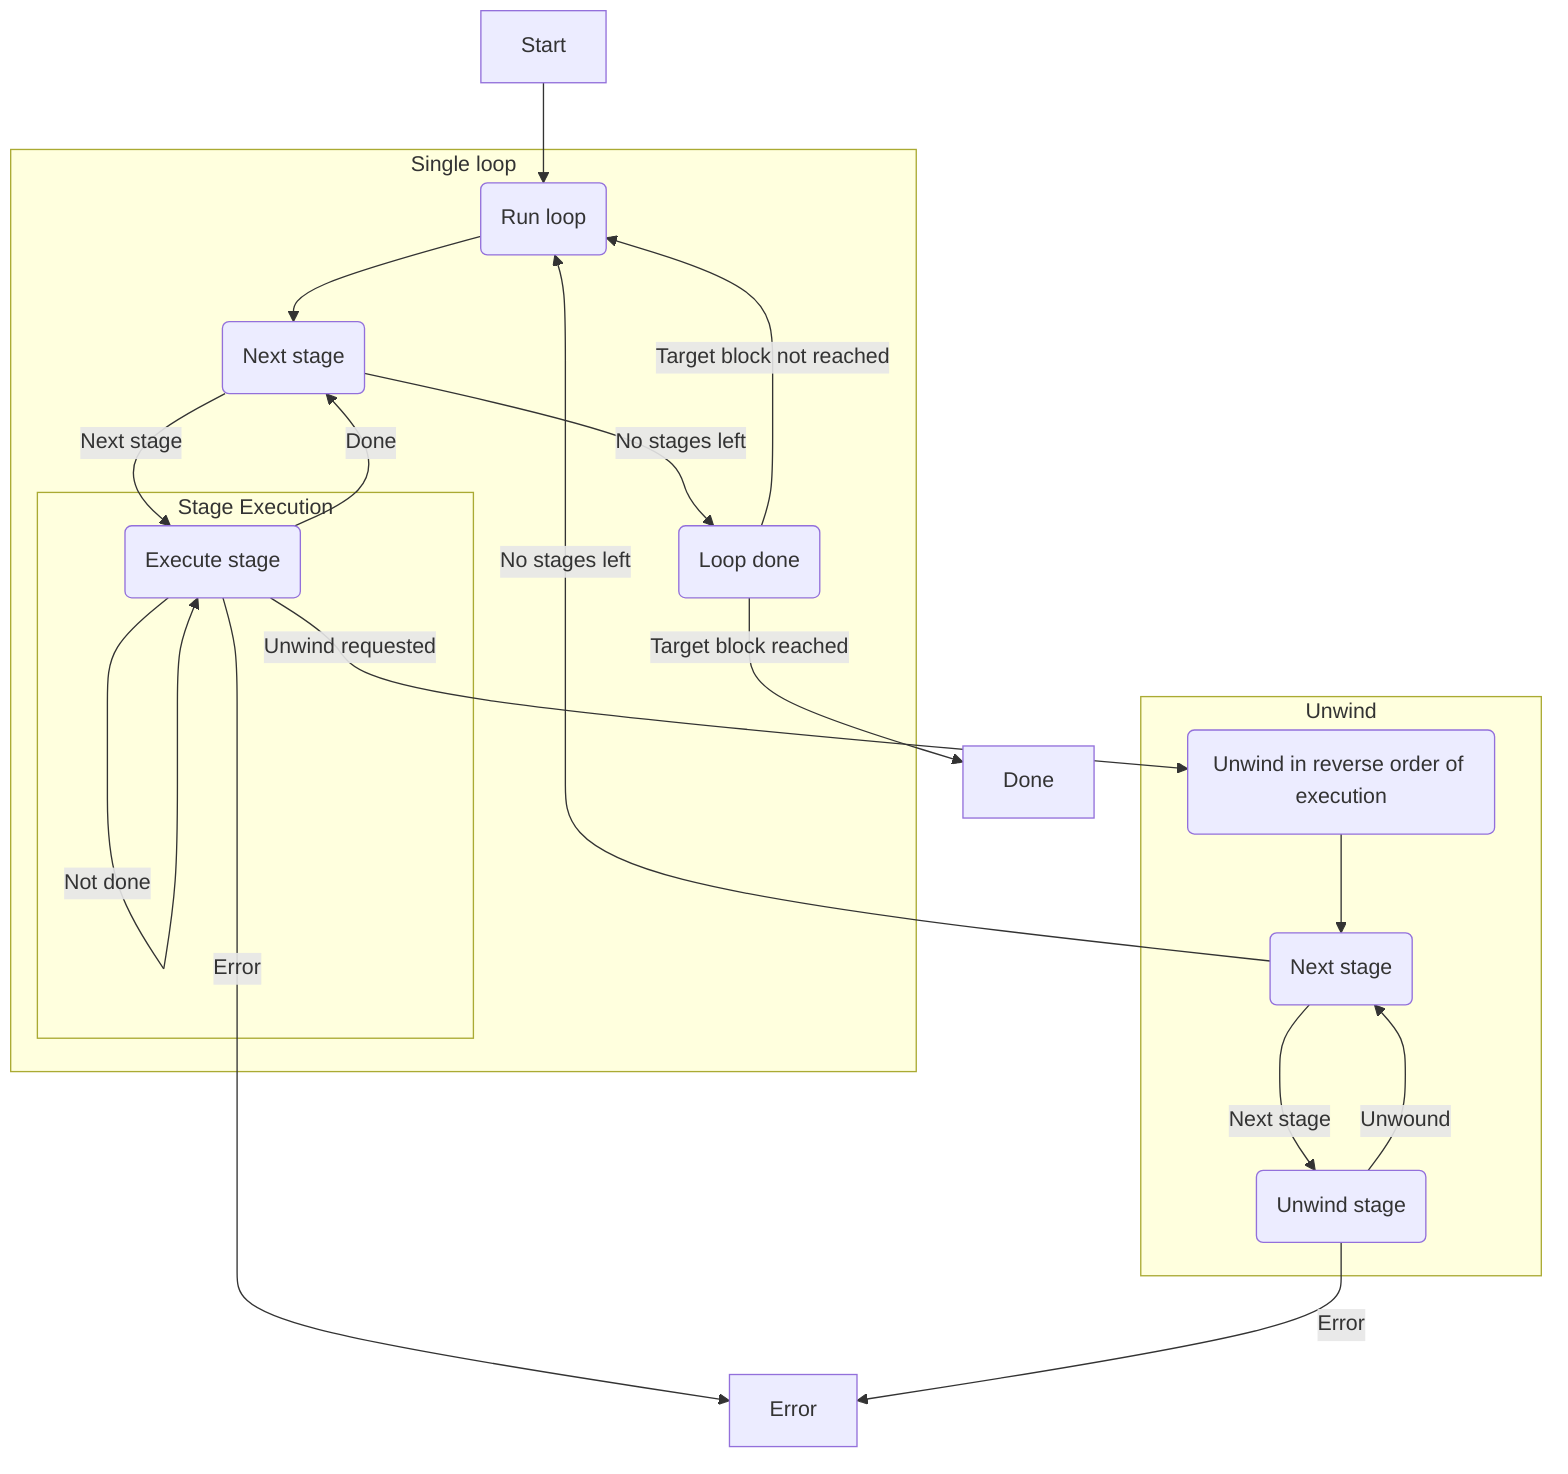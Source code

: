 graph TB
  Start[Start]
  Done[Done]
  Error[Error]
  subgraph Unwind
    StartUnwind(Unwind in reverse order of execution)
    UnwindStage(Unwind stage)
    NextStageToUnwind(Next stage)
  end
  subgraph Single loop
    RunLoop(Run loop)
    NextStage(Next stage)
    LoopDone(Loop done)
    subgraph Stage Execution
      Execute(Execute stage)
    end
  end
  Start --> RunLoop --> NextStage
  NextStage --> |No stages left| LoopDone
  NextStage --> |Next stage| Execute
  Execute --> |Not done| Execute
  Execute --> |Unwind requested| StartUnwind
  Execute --> |Done| NextStage
  Execute --> |Error| Error
  StartUnwind --> NextStageToUnwind
  NextStageToUnwind --> |Next stage| UnwindStage
  NextStageToUnwind --> |No stages left| RunLoop
  UnwindStage --> |Error| Error
  UnwindStage --> |Unwound| NextStageToUnwind
  LoopDone --> |Target block reached| Done
  LoopDone --> |Target block not reached| RunLoop